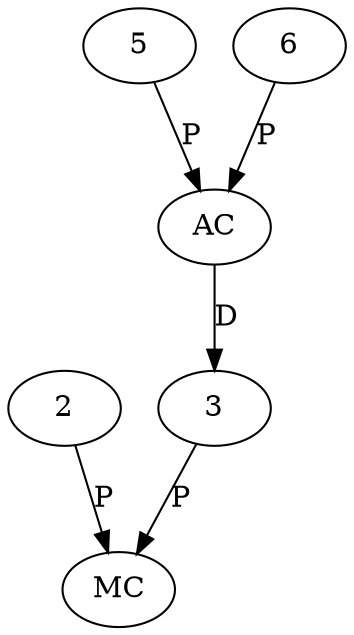 digraph "AUG" {

  1 [ label="MC" s="toPrimitive()" t="ArrayUtils" l="2217" ];
  2 [ t="Float.MAX_VALUE" v="null" n="Float.MAX_VALUE" ];
  3 [ t="Long.MAX_VALUE" v="null" n="Long.MAX_VALUE" ];
  4 [ label="AC" t="" l="2217" ];
  5 [ t="null" v="null" ];
  6 [ t="null" v="null" ];
  2 -> 1 [ label="P" ];
  3 -> 1 [ label="P" ];
  4 -> 3 [ label="D" ];
  6 -> 4 [ label="P" ];
  5 -> 4 [ label="P" ];
}
